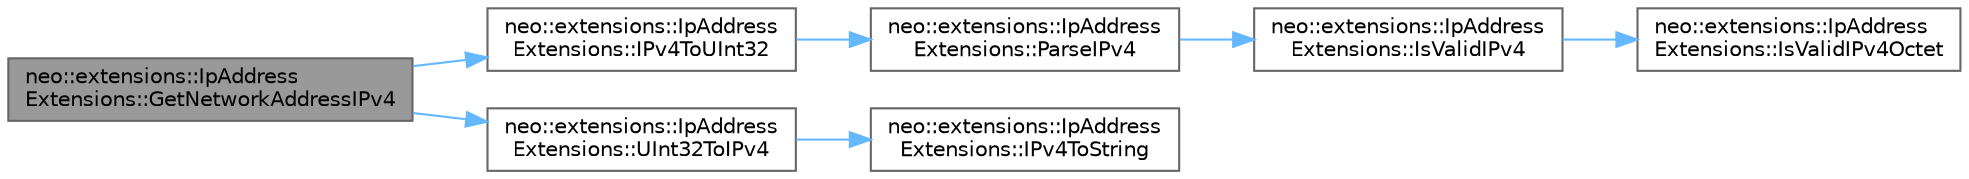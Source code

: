 digraph "neo::extensions::IpAddressExtensions::GetNetworkAddressIPv4"
{
 // LATEX_PDF_SIZE
  bgcolor="transparent";
  edge [fontname=Helvetica,fontsize=10,labelfontname=Helvetica,labelfontsize=10];
  node [fontname=Helvetica,fontsize=10,shape=box,height=0.2,width=0.4];
  rankdir="LR";
  Node1 [id="Node000001",label="neo::extensions::IpAddress\lExtensions::GetNetworkAddressIPv4",height=0.2,width=0.4,color="gray40", fillcolor="grey60", style="filled", fontcolor="black",tooltip="Get network address for IPv4 with subnet mask."];
  Node1 -> Node2 [id="edge1_Node000001_Node000002",color="steelblue1",style="solid",tooltip=" "];
  Node2 [id="Node000002",label="neo::extensions::IpAddress\lExtensions::IPv4ToUInt32",height=0.2,width=0.4,color="grey40", fillcolor="white", style="filled",URL="$classneo_1_1extensions_1_1_ip_address_extensions.html#a407f44aab0a242bbf21bade2ee046059",tooltip="Convert IPv4 address to 32-bit integer (network byte order)"];
  Node2 -> Node3 [id="edge2_Node000002_Node000003",color="steelblue1",style="solid",tooltip=" "];
  Node3 [id="Node000003",label="neo::extensions::IpAddress\lExtensions::ParseIPv4",height=0.2,width=0.4,color="grey40", fillcolor="white", style="filled",URL="$classneo_1_1extensions_1_1_ip_address_extensions.html#a2f0dd287af69c52a869a5d9dd8e8d49b",tooltip="Parse IPv4 address string to 4-byte array."];
  Node3 -> Node4 [id="edge3_Node000003_Node000004",color="steelblue1",style="solid",tooltip=" "];
  Node4 [id="Node000004",label="neo::extensions::IpAddress\lExtensions::IsValidIPv4",height=0.2,width=0.4,color="grey40", fillcolor="white", style="filled",URL="$classneo_1_1extensions_1_1_ip_address_extensions.html#a8f85fe95f249bab979d9de542a724d03",tooltip="Check if string is a valid IPv4 address."];
  Node4 -> Node5 [id="edge4_Node000004_Node000005",color="steelblue1",style="solid",tooltip=" "];
  Node5 [id="Node000005",label="neo::extensions::IpAddress\lExtensions::IsValidIPv4Octet",height=0.2,width=0.4,color="grey40", fillcolor="white", style="filled",URL="$classneo_1_1extensions_1_1_ip_address_extensions.html#a4f4b1060200ad96068ca954b91616f50",tooltip="Helper to validate IPv4 octet."];
  Node1 -> Node6 [id="edge5_Node000001_Node000006",color="steelblue1",style="solid",tooltip=" "];
  Node6 [id="Node000006",label="neo::extensions::IpAddress\lExtensions::UInt32ToIPv4",height=0.2,width=0.4,color="grey40", fillcolor="white", style="filled",URL="$classneo_1_1extensions_1_1_ip_address_extensions.html#a2ad7876c3b8d9daa93df9ba14bae66c0",tooltip="Convert 32-bit integer to IPv4 address string (network byte order)"];
  Node6 -> Node7 [id="edge6_Node000006_Node000007",color="steelblue1",style="solid",tooltip=" "];
  Node7 [id="Node000007",label="neo::extensions::IpAddress\lExtensions::IPv4ToString",height=0.2,width=0.4,color="grey40", fillcolor="white", style="filled",URL="$classneo_1_1extensions_1_1_ip_address_extensions.html#a96b7c9971ba99acef3b20fb7c3a48c55",tooltip="Convert 4-byte array to IPv4 string."];
}
